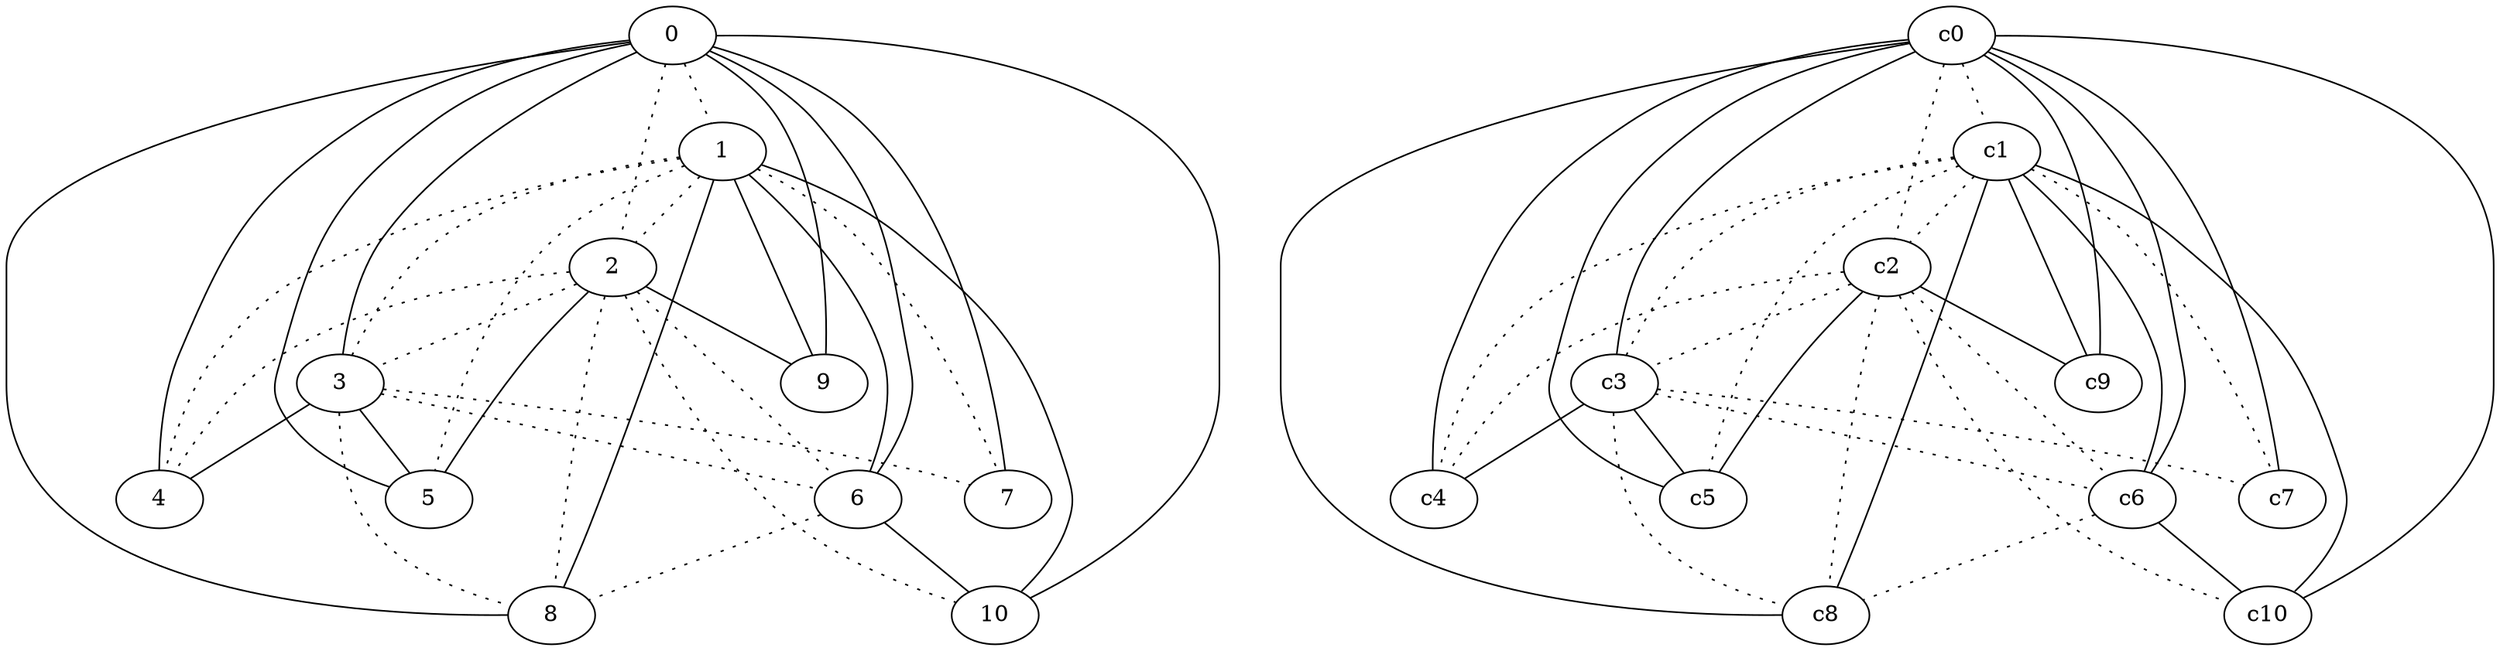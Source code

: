 graph {
a0[label=0];
a1[label=1];
a2[label=2];
a3[label=3];
a4[label=4];
a5[label=5];
a6[label=6];
a7[label=7];
a8[label=8];
a9[label=9];
a10[label=10];
a0 -- a1 [style=dotted];
a0 -- a2 [style=dotted];
a0 -- a3;
a0 -- a4;
a0 -- a5;
a0 -- a6;
a0 -- a7;
a0 -- a8;
a0 -- a9;
a0 -- a10;
a1 -- a2 [style=dotted];
a1 -- a3 [style=dotted];
a1 -- a4 [style=dotted];
a1 -- a5 [style=dotted];
a1 -- a6;
a1 -- a7 [style=dotted];
a1 -- a8;
a1 -- a9;
a1 -- a10;
a2 -- a3 [style=dotted];
a2 -- a4 [style=dotted];
a2 -- a5;
a2 -- a6 [style=dotted];
a2 -- a8 [style=dotted];
a2 -- a9;
a2 -- a10 [style=dotted];
a3 -- a4;
a3 -- a5;
a3 -- a6 [style=dotted];
a3 -- a7 [style=dotted];
a3 -- a8 [style=dotted];
a6 -- a8 [style=dotted];
a6 -- a10;
c0 -- c1 [style=dotted];
c0 -- c2 [style=dotted];
c0 -- c3;
c0 -- c4;
c0 -- c5;
c0 -- c6;
c0 -- c7;
c0 -- c8;
c0 -- c9;
c0 -- c10;
c1 -- c2 [style=dotted];
c1 -- c3 [style=dotted];
c1 -- c4 [style=dotted];
c1 -- c5 [style=dotted];
c1 -- c6;
c1 -- c7 [style=dotted];
c1 -- c8;
c1 -- c9;
c1 -- c10;
c2 -- c3 [style=dotted];
c2 -- c4 [style=dotted];
c2 -- c5;
c2 -- c6 [style=dotted];
c2 -- c8 [style=dotted];
c2 -- c9;
c2 -- c10 [style=dotted];
c3 -- c4;
c3 -- c5;
c3 -- c6 [style=dotted];
c3 -- c7 [style=dotted];
c3 -- c8 [style=dotted];
c6 -- c8 [style=dotted];
c6 -- c10;
}
